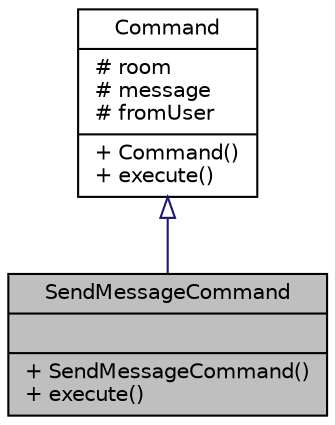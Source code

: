 digraph "SendMessageCommand"
{
 // LATEX_PDF_SIZE
  edge [fontname="Helvetica",fontsize="10",labelfontname="Helvetica",labelfontsize="10"];
  node [fontname="Helvetica",fontsize="10",shape=record];
  Node1 [label="{SendMessageCommand\n||+ SendMessageCommand()\l+ execute()\l}",height=0.2,width=0.4,color="black", fillcolor="grey75", style="filled", fontcolor="black",tooltip="Concrete command for sending messages to chat rooms."];
  Node2 -> Node1 [dir="back",color="midnightblue",fontsize="10",style="solid",arrowtail="onormal",fontname="Helvetica"];
  Node2 [label="{Command\n|# room\l# message\l# fromUser\l|+ Command()\l+ execute()\l}",height=0.2,width=0.4,color="black", fillcolor="white", style="filled",URL="$classCommand.html",tooltip="Abstract base class for implementing the Command pattern."];
}
